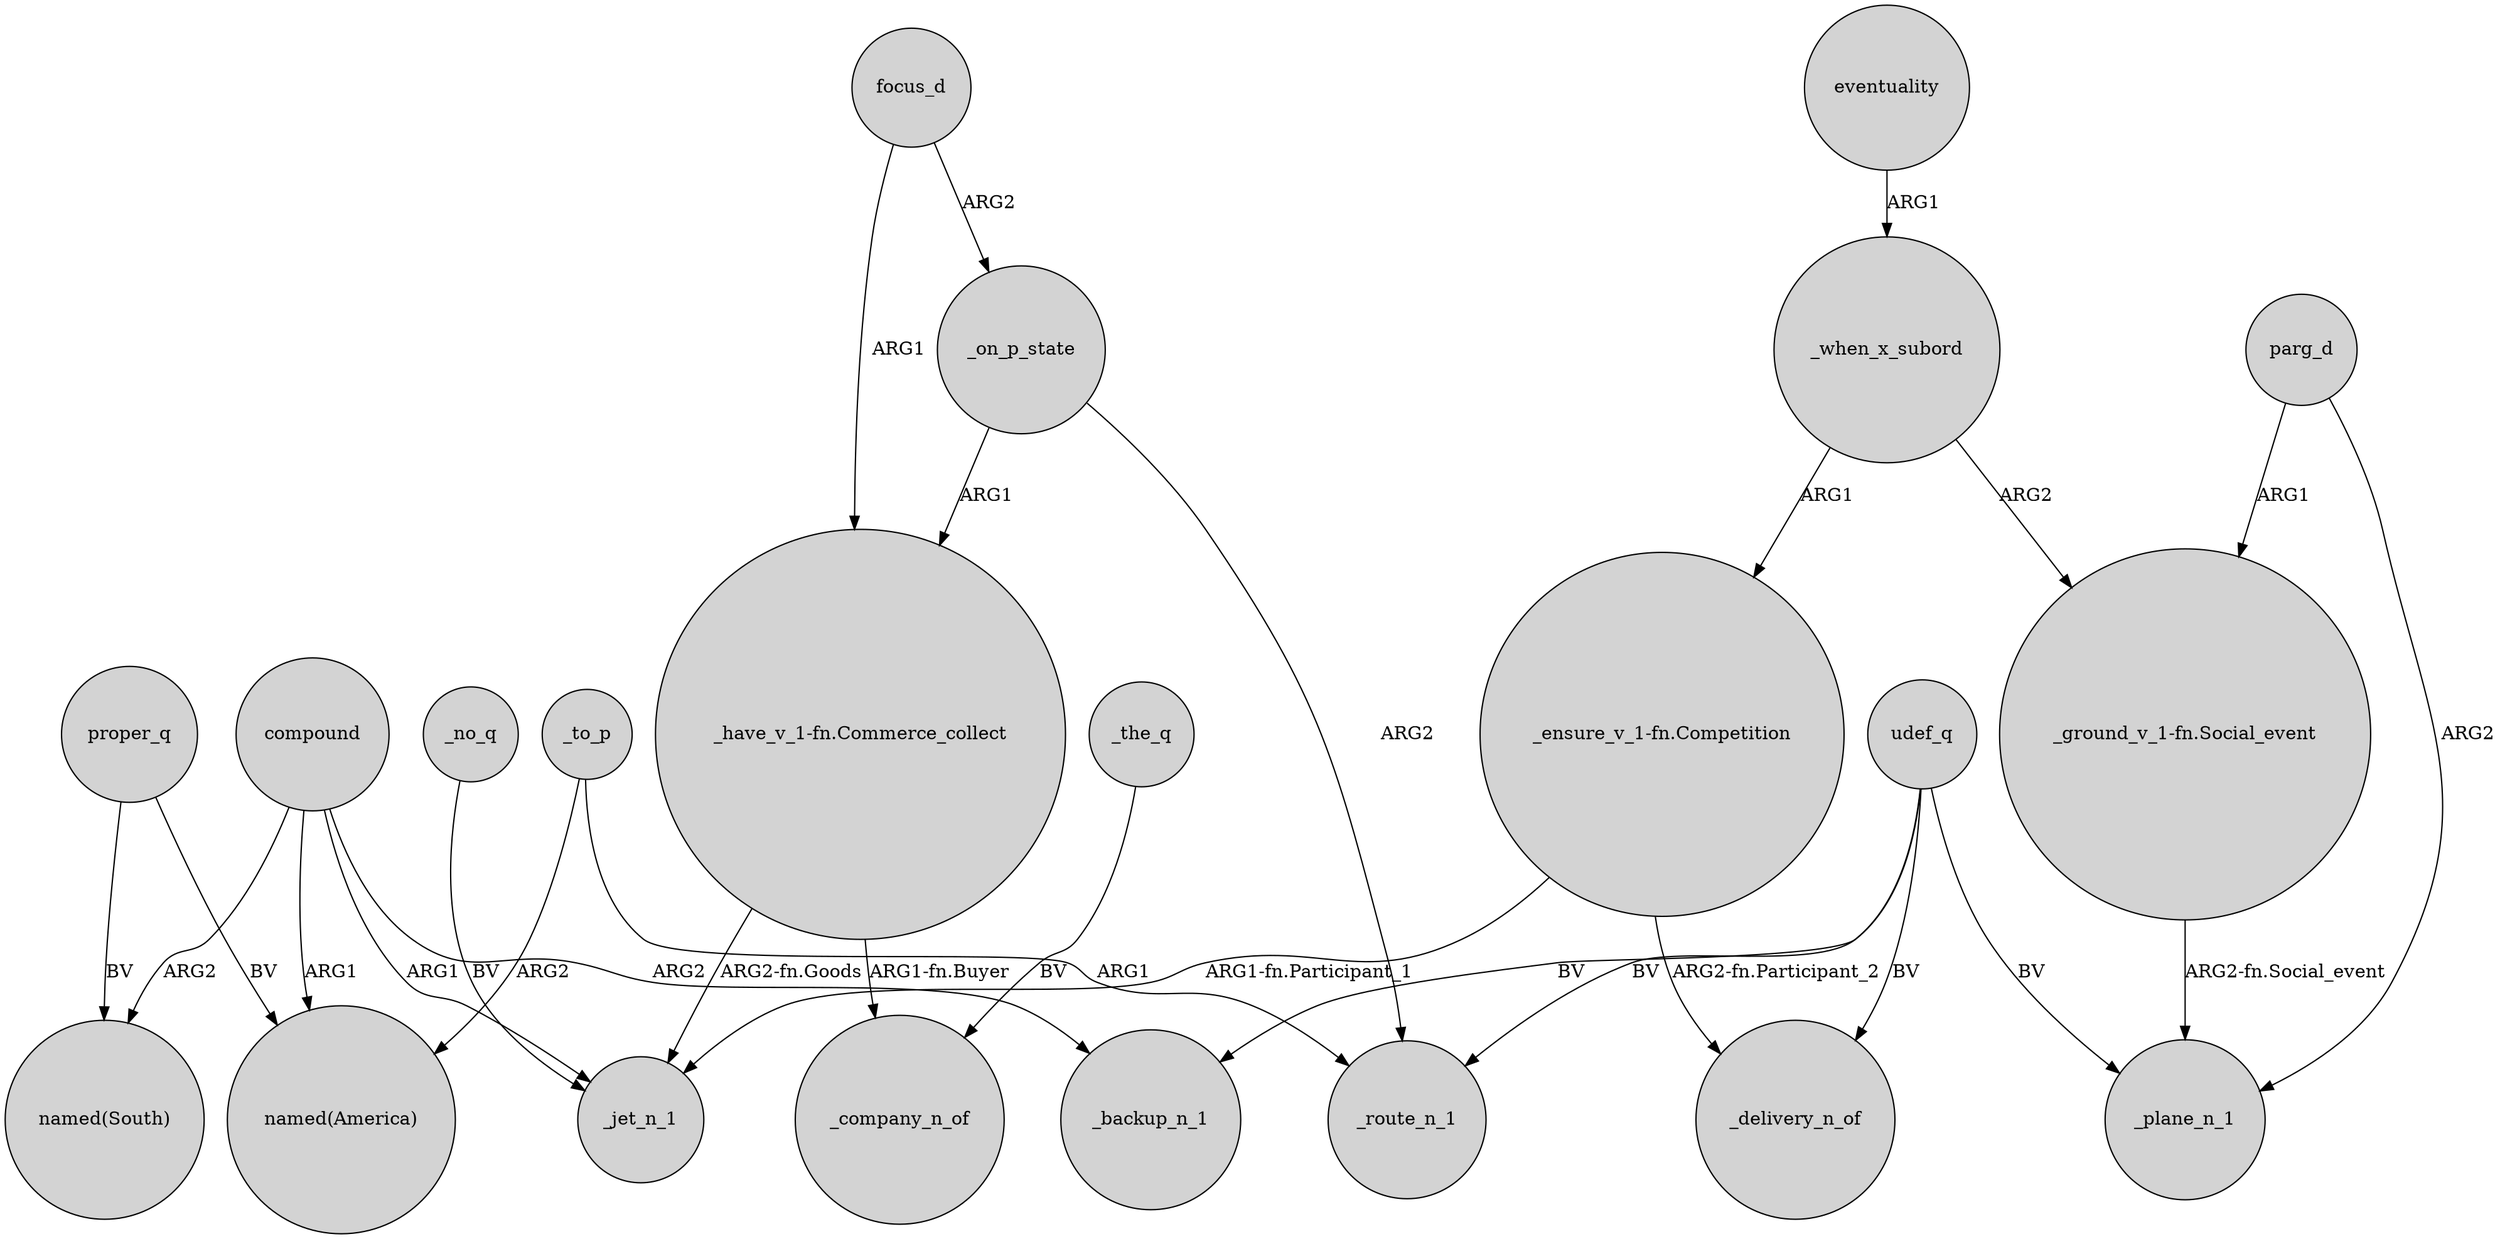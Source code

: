 digraph {
	node [shape=circle style=filled]
	_no_q -> _jet_n_1 [label=BV]
	eventuality -> _when_x_subord [label=ARG1]
	parg_d -> _plane_n_1 [label=ARG2]
	_on_p_state -> _route_n_1 [label=ARG2]
	proper_q -> "named(South)" [label=BV]
	compound -> "named(America)" [label=ARG1]
	"_ensure_v_1-fn.Competition" -> _delivery_n_of [label="ARG2-fn.Participant_2"]
	"_ensure_v_1-fn.Competition" -> _jet_n_1 [label="ARG1-fn.Participant_1"]
	"_have_v_1-fn.Commerce_collect" -> _company_n_of [label="ARG1-fn.Buyer"]
	proper_q -> "named(America)" [label=BV]
	"_have_v_1-fn.Commerce_collect" -> _jet_n_1 [label="ARG2-fn.Goods"]
	focus_d -> _on_p_state [label=ARG2]
	"_ground_v_1-fn.Social_event" -> _plane_n_1 [label="ARG2-fn.Social_event"]
	udef_q -> _plane_n_1 [label=BV]
	compound -> _backup_n_1 [label=ARG2]
	compound -> "named(South)" [label=ARG2]
	_when_x_subord -> "_ensure_v_1-fn.Competition" [label=ARG1]
	_on_p_state -> "_have_v_1-fn.Commerce_collect" [label=ARG1]
	_to_p -> "named(America)" [label=ARG2]
	focus_d -> "_have_v_1-fn.Commerce_collect" [label=ARG1]
	parg_d -> "_ground_v_1-fn.Social_event" [label=ARG1]
	udef_q -> _delivery_n_of [label=BV]
	udef_q -> _route_n_1 [label=BV]
	_when_x_subord -> "_ground_v_1-fn.Social_event" [label=ARG2]
	_the_q -> _company_n_of [label=BV]
	udef_q -> _backup_n_1 [label=BV]
	compound -> _jet_n_1 [label=ARG1]
	_to_p -> _route_n_1 [label=ARG1]
}
